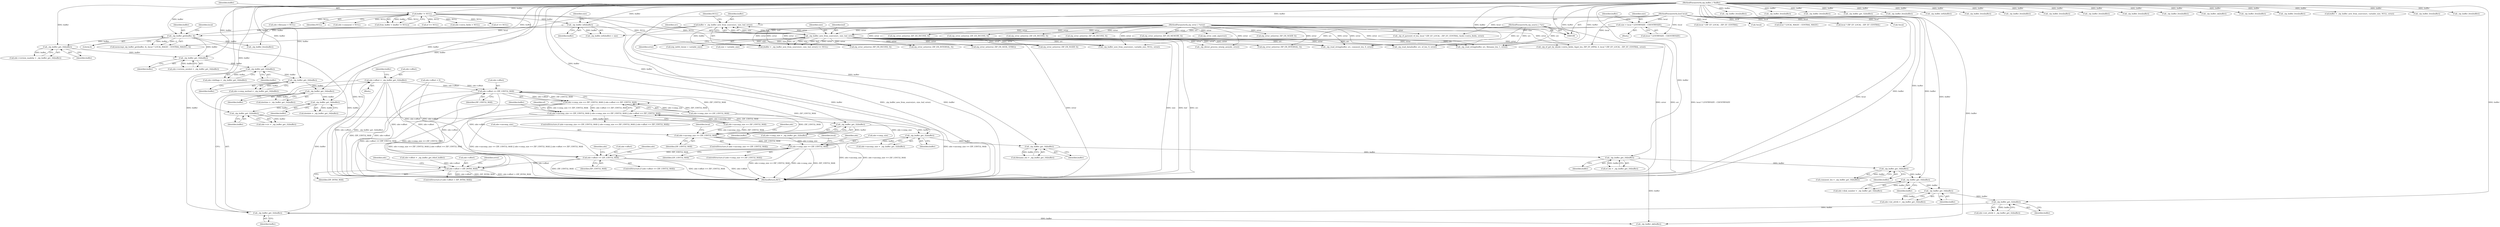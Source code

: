 digraph "0_libzip_2217022b7d1142738656d891e00b3d2d9179b796@pointer" {
"1000319" [label="(Call,zde->offset = _zip_buffer_get_32(buffer))"];
"1000323" [label="(Call,_zip_buffer_get_32(buffer))"];
"1000317" [label="(Call,_zip_buffer_get_32(buffer))"];
"1000311" [label="(Call,_zip_buffer_get_16(buffer))"];
"1000305" [label="(Call,_zip_buffer_get_16(buffer))"];
"1000299" [label="(Call,_zip_buffer_get_16(buffer))"];
"1000267" [label="(Call,_zip_buffer_get_16(buffer))"];
"1000263" [label="(Call,_zip_buffer_get_16(buffer))"];
"1000259" [label="(Call,_zip_buffer_get_32(buffer))"];
"1000253" [label="(Call,_zip_buffer_get_32(buffer))"];
"1000247" [label="(Call,_zip_buffer_get_32(buffer))"];
"1000234" [label="(Call,_zip_buffer_get_16(buffer))"];
"1000230" [label="(Call,_zip_buffer_get_16(buffer))"];
"1000226" [label="(Call,_zip_buffer_get_16(buffer))"];
"1000220" [label="(Call,_zip_buffer_get_16(buffer))"];
"1000214" [label="(Call,_zip_buffer_get_16(buffer))"];
"1000202" [label="(Call,_zip_buffer_get_16(buffer))"];
"1000170" [label="(Call,_zip_buffer_get(buffer, 4))"];
"1000140" [label="(Call,_zip_buffer_left(buffer))"];
"1000126" [label="(Call,buffer != NULL)"];
"1000111" [label="(MethodParameterIn,zip_buffer_t *buffer)"];
"1000155" [label="(Call,buffer = _zip_buffer_new_from_source(src, size, buf, error))"];
"1000157" [label="(Call,_zip_buffer_new_from_source(src, size, buf, error))"];
"1000110" [label="(MethodParameterIn,zip_source_t *src)"];
"1000129" [label="(Call,size = local ? LENTRYSIZE : CDENTRYSIZE)"];
"1000112" [label="(MethodParameterIn,bool local)"];
"1000113" [label="(MethodParameterIn,zip_error_t *error)"];
"1000656" [label="(Call,zde->offset == ZIP_UINT32_MAX)"];
"1000650" [label="(Call,zde->comp_size == ZIP_UINT32_MAX || zde->offset == ZIP_UINT32_MAX)"];
"1000644" [label="(Call,zde->uncomp_size == ZIP_UINT32_MAX || zde->comp_size == ZIP_UINT32_MAX || zde->offset == ZIP_UINT32_MAX)"];
"1000719" [label="(Call,zde->uncomp_size == ZIP_UINT32_MAX)"];
"1000740" [label="(Call,zde->comp_size == ZIP_UINT32_MAX)"];
"1000756" [label="(Call,zde->offset == ZIP_UINT32_MAX)"];
"1000826" [label="(Call,zde->offset > ZIP_INT64_MAX)"];
"1000761" [label="(Call,zde->offset = _zip_buffer_get_64(ef_buffer))"];
"1000230" [label="(Call,_zip_buffer_get_16(buffer))"];
"1000114" [label="(Block,)"];
"1000741" [label="(Call,zde->comp_size)"];
"1000386" [label="(Call,zde->comment = NULL)"];
"1000124" [label="(Call,from_buffer = (buffer != NULL))"];
"1000131" [label="(Call,local ? LENTRYSIZE : CDENTRYSIZE)"];
"1000171" [label="(Identifier,buffer)"];
"1000552" [label="(Call,_zip_buffer_free(buffer))"];
"1000753" [label="(Identifier,local)"];
"1000127" [label="(Identifier,buffer)"];
"1000232" [label="(Call,dosdate = _zip_buffer_get_16(buffer))"];
"1000222" [label="(Call,zde->comp_method = _zip_buffer_get_16(buffer))"];
"1000763" [label="(Identifier,zde)"];
"1000689" [label="(Call,_zip_buffer_free(buffer))"];
"1000141" [label="(Identifier,buffer)"];
"1000422" [label="(Call,_zip_buffer_free(buffer))"];
"1000267" [label="(Call,_zip_buffer_get_16(buffer))"];
"1000297" [label="(Call,comment_len = _zip_buffer_get_16(buffer))"];
"1000777" [label="(Call,_zip_buffer_get_32(buffer))"];
"1000757" [label="(Call,zde->offset)"];
"1000296" [label="(Block,)"];
"1000428" [label="(Call,_zip_buffer_new_from_source(src, variable_size, NULL, error))"];
"1000202" [label="(Call,_zip_buffer_get_16(buffer))"];
"1000214" [label="(Call,_zip_buffer_get_16(buffer))"];
"1000719" [label="(Call,zde->uncomp_size == ZIP_UINT32_MAX)"];
"1000500" [label="(Call,_zip_buffer_free(buffer))"];
"1000130" [label="(Identifier,size)"];
"1000172" [label="(Literal,4)"];
"1000306" [label="(Identifier,buffer)"];
"1000536" [label="(Call,local ? ZIP_EF_LOCAL : ZIP_EF_CENTRAL)"];
"1000215" [label="(Identifier,buffer)"];
"1000533" [label="(Call,_zip_ef_parse(ef, ef_len, local ? ZIP_EF_LOCAL : ZIP_EF_CENTRAL, &zde->extra_fields, error))"];
"1000323" [label="(Call,_zip_buffer_get_32(buffer))"];
"1000196" [label="(Call,!local)"];
"1000841" [label="(Call,_zip_dirent_process_winzip_aes(zde, error))"];
"1000234" [label="(Call,_zip_buffer_get_16(buffer))"];
"1000312" [label="(Identifier,buffer)"];
"1000830" [label="(Identifier,ZIP_INT64_MAX)"];
"1000445" [label="(Call,_zip_read_string(buffer, src, filename_len, 1, error))"];
"1000144" [label="(Call,zip_error_set(error, ZIP_ER_NOZIP, 0))"];
"1000263" [label="(Call,_zip_buffer_get_16(buffer))"];
"1000305" [label="(Call,_zip_buffer_get_16(buffer))"];
"1000198" [label="(Call,zde->version_madeby = _zip_buffer_get_16(buffer))"];
"1000744" [label="(Identifier,ZIP_UINT32_MAX)"];
"1000231" [label="(Identifier,buffer)"];
"1000330" [label="(Call,zip_error_set(error, ZIP_ER_INTERNAL, 0))"];
"1000155" [label="(Call,buffer = _zip_buffer_new_from_source(src, size, buf, error))"];
"1000161" [label="(Identifier,error)"];
"1000650" [label="(Call,zde->comp_size == ZIP_UINT32_MAX || zde->offset == ZIP_UINT32_MAX)"];
"1000126" [label="(Call,buffer != NULL)"];
"1000832" [label="(Call,zip_error_set(error, ZIP_ER_SEEK, EFBIG))"];
"1000833" [label="(Identifier,error)"];
"1000324" [label="(Identifier,buffer)"];
"1000645" [label="(Call,zde->uncomp_size == ZIP_UINT32_MAX)"];
"1000409" [label="(Call,_zip_buffer_left(buffer))"];
"1000713" [label="(Call,_zip_buffer_free(buffer))"];
"1000159" [label="(Identifier,size)"];
"1000188" [label="(Call,_zip_buffer_free(buffer))"];
"1000675" [label="(Call,local ? ZIP_EF_LOCAL : ZIP_EF_CENTRAL)"];
"1000311" [label="(Call,_zip_buffer_get_16(buffer))"];
"1000265" [label="(Call,ef_len = _zip_buffer_get_16(buffer))"];
"1000667" [label="(Call,_zip_ef_get_by_id(zde->extra_fields, &got_len, ZIP_EF_ZIP64, 0, local ? ZIP_EF_LOCAL : ZIP_EF_CENTRAL, error))"];
"1000255" [label="(Call,zde->uncomp_size = _zip_buffer_get_32(buffer))"];
"1000770" [label="(Identifier,zde)"];
"1000726" [label="(Identifier,zde)"];
"1000814" [label="(Call,_zip_buffer_free(buffer))"];
"1000643" [label="(ControlStructure,if (zde->uncomp_size == ZIP_UINT32_MAX || zde->comp_size == ZIP_UINT32_MAX || zde->offset == ZIP_UINT32_MAX))"];
"1000518" [label="(Call,ef == NULL)"];
"1000248" [label="(Identifier,buffer)"];
"1000162" [label="(Identifier,NULL)"];
"1000260" [label="(Identifier,buffer)"];
"1000226" [label="(Call,_zip_buffer_get_16(buffer))"];
"1000794" [label="(Call,_zip_buffer_free(buffer))"];
"1000154" [label="(Call,(buffer = _zip_buffer_new_from_source(src, size, buf, error)) == NULL)"];
"1000784" [label="(Call,zip_error_set(error, ZIP_ER_INCONS, 0))"];
"1000307" [label="(Call,zde->int_attrib = _zip_buffer_get_16(buffer))"];
"1000618" [label="(Call,_zip_buffer_free(buffer))"];
"1000842" [label="(Identifier,zde)"];
"1000300" [label="(Identifier,buffer)"];
"1000610" [label="(Call,zip_error_set(error, ZIP_ER_INCONS, 0))"];
"1000723" [label="(Identifier,ZIP_UINT32_MAX)"];
"1000752" [label="(Call,!local)"];
"1000718" [label="(ControlStructure,if (zde->uncomp_size == ZIP_UINT32_MAX))"];
"1000747" [label="(Identifier,zde)"];
"1000825" [label="(ControlStructure,if (zde->offset > ZIP_INT64_MAX))"];
"1000526" [label="(Call,_zip_buffer_free(buffer))"];
"1000160" [label="(Identifier,buf)"];
"1000112" [label="(MethodParameterIn,bool local)"];
"1000249" [label="(Call,zde->comp_size = _zip_buffer_get_32(buffer))"];
"1000755" [label="(ControlStructure,if (zde->offset == ZIP_UINT32_MAX))"];
"1000129" [label="(Call,size = local ? LENTRYSIZE : CDENTRYSIZE)"];
"1000228" [label="(Call,dostime = _zip_buffer_get_16(buffer))"];
"1000492" [label="(Call,zip_error_set(error, ZIP_ER_INCONS, 0))"];
"1000261" [label="(Call,filename_len = _zip_buffer_get_16(buffer))"];
"1000142" [label="(Identifier,size)"];
"1000110" [label="(MethodParameterIn,zip_source_t *src)"];
"1000868" [label="(MethodReturn,RET)"];
"1000169" [label="(Call,memcmp(_zip_buffer_get(buffer, 4), (local ? LOCAL_MAGIC : CENTRAL_MAGIC), 4))"];
"1000319" [label="(Call,zde->offset = _zip_buffer_get_32(buffer))"];
"1000804" [label="(Identifier,buffer)"];
"1000463" [label="(Call,zip_error_set(error, ZIP_ER_INCONS, 0))"];
"1000158" [label="(Identifier,src)"];
"1000235" [label="(Identifier,buffer)"];
"1000644" [label="(Call,zde->uncomp_size == ZIP_UINT32_MAX || zde->comp_size == ZIP_UINT32_MAX || zde->offset == ZIP_UINT32_MAX)"];
"1000221" [label="(Identifier,buffer)"];
"1000863" [label="(Call,(zip_int64_t)(size + variable_size))"];
"1000720" [label="(Call,zde->uncomp_size)"];
"1000327" [label="(Call,_zip_buffer_ok(buffer))"];
"1000268" [label="(Identifier,buffer)"];
"1000220" [label="(Call,_zip_buffer_get_16(buffer))"];
"1000157" [label="(Call,_zip_buffer_new_from_source(src, size, buf, error))"];
"1000299" [label="(Call,_zip_buffer_get_16(buffer))"];
"1000139" [label="(Call,_zip_buffer_left(buffer) < size)"];
"1000381" [label="(Call,zde->extra_fields = NULL)"];
"1000511" [label="(Call,_zip_read_data(buffer, src, ef_len, 0, error))"];
"1000259" [label="(Call,_zip_buffer_get_32(buffer))"];
"1000806" [label="(Call,zip_error_set(error, ZIP_ER_INTERNAL, 0))"];
"1000113" [label="(MethodParameterIn,zip_error_t *error)"];
"1000136" [label="(Identifier,buffer)"];
"1000328" [label="(Identifier,buffer)"];
"1000210" [label="(Call,zde->version_needed = _zip_buffer_get_16(buffer))"];
"1000301" [label="(Call,zde->disk_number = _zip_buffer_get_16(buffer))"];
"1000471" [label="(Call,_zip_buffer_free(buffer))"];
"1000573" [label="(Call,_zip_read_string(buffer, src, comment_len, 0, error))"];
"1000290" [label="(Call,zde->offset = 0)"];
"1000320" [label="(Call,zde->offset)"];
"1000264" [label="(Identifier,buffer)"];
"1000651" [label="(Call,zde->comp_size == ZIP_UINT32_MAX)"];
"1000656" [label="(Call,zde->offset == ZIP_UINT32_MAX)"];
"1000681" [label="(Call,ef == NULL)"];
"1000803" [label="(Call,_zip_buffer_ok(buffer))"];
"1000732" [label="(Identifier,local)"];
"1000756" [label="(Call,zde->offset == ZIP_UINT32_MAX)"];
"1000589" [label="(Call,_zip_buffer_free(buffer))"];
"1000227" [label="(Identifier,buffer)"];
"1000413" [label="(Call,zip_error_set(error, ZIP_ER_INCONS, 0))"];
"1000318" [label="(Identifier,buffer)"];
"1000180" [label="(Call,zip_error_set(error, ZIP_ER_NOZIP, 0))"];
"1000317" [label="(Call,_zip_buffer_get_32(buffer))"];
"1000827" [label="(Call,zde->offset)"];
"1000216" [label="(Call,zde->bitflags = _zip_buffer_get_16(buffer))"];
"1000140" [label="(Call,_zip_buffer_left(buffer))"];
"1000666" [label="(Identifier,ef)"];
"1000865" [label="(Call,size + variable_size)"];
"1000156" [label="(Identifier,buffer)"];
"1000740" [label="(Call,zde->comp_size == ZIP_UINT32_MAX)"];
"1000376" [label="(Call,zde->filename = NULL)"];
"1000739" [label="(ControlStructure,if (zde->comp_size == ZIP_UINT32_MAX))"];
"1000253" [label="(Call,_zip_buffer_get_32(buffer))"];
"1000203" [label="(Identifier,buffer)"];
"1000243" [label="(Call,zde->crc = _zip_buffer_get_32(buffer))"];
"1000660" [label="(Identifier,ZIP_UINT32_MAX)"];
"1000170" [label="(Call,_zip_buffer_get(buffer, 4))"];
"1000826" [label="(Call,zde->offset > ZIP_INT64_MAX)"];
"1000254" [label="(Identifier,buffer)"];
"1000174" [label="(Identifier,local)"];
"1000760" [label="(Identifier,ZIP_UINT32_MAX)"];
"1000705" [label="(Call,zip_error_set(error, ZIP_ER_MEMORY, 0))"];
"1000247" [label="(Call,_zip_buffer_get_32(buffer))"];
"1000823" [label="(Call,_zip_buffer_free(buffer))"];
"1000173" [label="(Call,local ? LOCAL_MAGIC : CENTRAL_MAGIC)"];
"1000426" [label="(Call,buffer = _zip_buffer_new_from_source(src, variable_size, NULL, error))"];
"1000111" [label="(MethodParameterIn,zip_buffer_t *buffer)"];
"1000313" [label="(Call,zde->ext_attrib = _zip_buffer_get_32(buffer))"];
"1000657" [label="(Call,zde->offset)"];
"1000338" [label="(Call,_zip_buffer_free(buffer))"];
"1000459" [label="(Call,zip_error_code_zip(error))"];
"1000128" [label="(Identifier,NULL)"];
"1000849" [label="(Call,_zip_buffer_free(buffer))"];
"1000319" -> "1000296"  [label="AST: "];
"1000319" -> "1000323"  [label="CFG: "];
"1000320" -> "1000319"  [label="AST: "];
"1000323" -> "1000319"  [label="AST: "];
"1000328" -> "1000319"  [label="CFG: "];
"1000319" -> "1000868"  [label="DDG: _zip_buffer_get_32(buffer)"];
"1000319" -> "1000868"  [label="DDG: zde->offset"];
"1000323" -> "1000319"  [label="DDG: buffer"];
"1000319" -> "1000656"  [label="DDG: zde->offset"];
"1000319" -> "1000756"  [label="DDG: zde->offset"];
"1000319" -> "1000826"  [label="DDG: zde->offset"];
"1000323" -> "1000324"  [label="CFG: "];
"1000324" -> "1000323"  [label="AST: "];
"1000317" -> "1000323"  [label="DDG: buffer"];
"1000111" -> "1000323"  [label="DDG: buffer"];
"1000323" -> "1000327"  [label="DDG: buffer"];
"1000317" -> "1000313"  [label="AST: "];
"1000317" -> "1000318"  [label="CFG: "];
"1000318" -> "1000317"  [label="AST: "];
"1000313" -> "1000317"  [label="CFG: "];
"1000317" -> "1000313"  [label="DDG: buffer"];
"1000311" -> "1000317"  [label="DDG: buffer"];
"1000111" -> "1000317"  [label="DDG: buffer"];
"1000311" -> "1000307"  [label="AST: "];
"1000311" -> "1000312"  [label="CFG: "];
"1000312" -> "1000311"  [label="AST: "];
"1000307" -> "1000311"  [label="CFG: "];
"1000311" -> "1000307"  [label="DDG: buffer"];
"1000305" -> "1000311"  [label="DDG: buffer"];
"1000111" -> "1000311"  [label="DDG: buffer"];
"1000305" -> "1000301"  [label="AST: "];
"1000305" -> "1000306"  [label="CFG: "];
"1000306" -> "1000305"  [label="AST: "];
"1000301" -> "1000305"  [label="CFG: "];
"1000305" -> "1000301"  [label="DDG: buffer"];
"1000299" -> "1000305"  [label="DDG: buffer"];
"1000111" -> "1000305"  [label="DDG: buffer"];
"1000299" -> "1000297"  [label="AST: "];
"1000299" -> "1000300"  [label="CFG: "];
"1000300" -> "1000299"  [label="AST: "];
"1000297" -> "1000299"  [label="CFG: "];
"1000299" -> "1000297"  [label="DDG: buffer"];
"1000267" -> "1000299"  [label="DDG: buffer"];
"1000111" -> "1000299"  [label="DDG: buffer"];
"1000267" -> "1000265"  [label="AST: "];
"1000267" -> "1000268"  [label="CFG: "];
"1000268" -> "1000267"  [label="AST: "];
"1000265" -> "1000267"  [label="CFG: "];
"1000267" -> "1000265"  [label="DDG: buffer"];
"1000263" -> "1000267"  [label="DDG: buffer"];
"1000111" -> "1000267"  [label="DDG: buffer"];
"1000267" -> "1000327"  [label="DDG: buffer"];
"1000263" -> "1000261"  [label="AST: "];
"1000263" -> "1000264"  [label="CFG: "];
"1000264" -> "1000263"  [label="AST: "];
"1000261" -> "1000263"  [label="CFG: "];
"1000263" -> "1000261"  [label="DDG: buffer"];
"1000259" -> "1000263"  [label="DDG: buffer"];
"1000111" -> "1000263"  [label="DDG: buffer"];
"1000259" -> "1000255"  [label="AST: "];
"1000259" -> "1000260"  [label="CFG: "];
"1000260" -> "1000259"  [label="AST: "];
"1000255" -> "1000259"  [label="CFG: "];
"1000259" -> "1000255"  [label="DDG: buffer"];
"1000253" -> "1000259"  [label="DDG: buffer"];
"1000111" -> "1000259"  [label="DDG: buffer"];
"1000253" -> "1000249"  [label="AST: "];
"1000253" -> "1000254"  [label="CFG: "];
"1000254" -> "1000253"  [label="AST: "];
"1000249" -> "1000253"  [label="CFG: "];
"1000253" -> "1000249"  [label="DDG: buffer"];
"1000247" -> "1000253"  [label="DDG: buffer"];
"1000111" -> "1000253"  [label="DDG: buffer"];
"1000247" -> "1000243"  [label="AST: "];
"1000247" -> "1000248"  [label="CFG: "];
"1000248" -> "1000247"  [label="AST: "];
"1000243" -> "1000247"  [label="CFG: "];
"1000247" -> "1000243"  [label="DDG: buffer"];
"1000234" -> "1000247"  [label="DDG: buffer"];
"1000111" -> "1000247"  [label="DDG: buffer"];
"1000234" -> "1000232"  [label="AST: "];
"1000234" -> "1000235"  [label="CFG: "];
"1000235" -> "1000234"  [label="AST: "];
"1000232" -> "1000234"  [label="CFG: "];
"1000234" -> "1000232"  [label="DDG: buffer"];
"1000230" -> "1000234"  [label="DDG: buffer"];
"1000111" -> "1000234"  [label="DDG: buffer"];
"1000230" -> "1000228"  [label="AST: "];
"1000230" -> "1000231"  [label="CFG: "];
"1000231" -> "1000230"  [label="AST: "];
"1000228" -> "1000230"  [label="CFG: "];
"1000230" -> "1000228"  [label="DDG: buffer"];
"1000226" -> "1000230"  [label="DDG: buffer"];
"1000111" -> "1000230"  [label="DDG: buffer"];
"1000226" -> "1000222"  [label="AST: "];
"1000226" -> "1000227"  [label="CFG: "];
"1000227" -> "1000226"  [label="AST: "];
"1000222" -> "1000226"  [label="CFG: "];
"1000226" -> "1000222"  [label="DDG: buffer"];
"1000220" -> "1000226"  [label="DDG: buffer"];
"1000111" -> "1000226"  [label="DDG: buffer"];
"1000220" -> "1000216"  [label="AST: "];
"1000220" -> "1000221"  [label="CFG: "];
"1000221" -> "1000220"  [label="AST: "];
"1000216" -> "1000220"  [label="CFG: "];
"1000220" -> "1000216"  [label="DDG: buffer"];
"1000214" -> "1000220"  [label="DDG: buffer"];
"1000111" -> "1000220"  [label="DDG: buffer"];
"1000214" -> "1000210"  [label="AST: "];
"1000214" -> "1000215"  [label="CFG: "];
"1000215" -> "1000214"  [label="AST: "];
"1000210" -> "1000214"  [label="CFG: "];
"1000214" -> "1000210"  [label="DDG: buffer"];
"1000202" -> "1000214"  [label="DDG: buffer"];
"1000170" -> "1000214"  [label="DDG: buffer"];
"1000111" -> "1000214"  [label="DDG: buffer"];
"1000202" -> "1000198"  [label="AST: "];
"1000202" -> "1000203"  [label="CFG: "];
"1000203" -> "1000202"  [label="AST: "];
"1000198" -> "1000202"  [label="CFG: "];
"1000202" -> "1000198"  [label="DDG: buffer"];
"1000170" -> "1000202"  [label="DDG: buffer"];
"1000111" -> "1000202"  [label="DDG: buffer"];
"1000170" -> "1000169"  [label="AST: "];
"1000170" -> "1000172"  [label="CFG: "];
"1000171" -> "1000170"  [label="AST: "];
"1000172" -> "1000170"  [label="AST: "];
"1000174" -> "1000170"  [label="CFG: "];
"1000170" -> "1000868"  [label="DDG: buffer"];
"1000170" -> "1000169"  [label="DDG: buffer"];
"1000170" -> "1000169"  [label="DDG: 4"];
"1000140" -> "1000170"  [label="DDG: buffer"];
"1000155" -> "1000170"  [label="DDG: buffer"];
"1000111" -> "1000170"  [label="DDG: buffer"];
"1000170" -> "1000188"  [label="DDG: buffer"];
"1000140" -> "1000139"  [label="AST: "];
"1000140" -> "1000141"  [label="CFG: "];
"1000141" -> "1000140"  [label="AST: "];
"1000142" -> "1000140"  [label="CFG: "];
"1000140" -> "1000868"  [label="DDG: buffer"];
"1000140" -> "1000139"  [label="DDG: buffer"];
"1000126" -> "1000140"  [label="DDG: buffer"];
"1000111" -> "1000140"  [label="DDG: buffer"];
"1000126" -> "1000124"  [label="AST: "];
"1000126" -> "1000128"  [label="CFG: "];
"1000127" -> "1000126"  [label="AST: "];
"1000128" -> "1000126"  [label="AST: "];
"1000124" -> "1000126"  [label="CFG: "];
"1000126" -> "1000868"  [label="DDG: NULL"];
"1000126" -> "1000124"  [label="DDG: buffer"];
"1000126" -> "1000124"  [label="DDG: NULL"];
"1000111" -> "1000126"  [label="DDG: buffer"];
"1000126" -> "1000154"  [label="DDG: NULL"];
"1000126" -> "1000376"  [label="DDG: NULL"];
"1000126" -> "1000381"  [label="DDG: NULL"];
"1000126" -> "1000386"  [label="DDG: NULL"];
"1000126" -> "1000428"  [label="DDG: NULL"];
"1000126" -> "1000518"  [label="DDG: NULL"];
"1000126" -> "1000681"  [label="DDG: NULL"];
"1000111" -> "1000108"  [label="AST: "];
"1000111" -> "1000868"  [label="DDG: buffer"];
"1000111" -> "1000155"  [label="DDG: buffer"];
"1000111" -> "1000188"  [label="DDG: buffer"];
"1000111" -> "1000327"  [label="DDG: buffer"];
"1000111" -> "1000338"  [label="DDG: buffer"];
"1000111" -> "1000409"  [label="DDG: buffer"];
"1000111" -> "1000422"  [label="DDG: buffer"];
"1000111" -> "1000426"  [label="DDG: buffer"];
"1000111" -> "1000445"  [label="DDG: buffer"];
"1000111" -> "1000471"  [label="DDG: buffer"];
"1000111" -> "1000500"  [label="DDG: buffer"];
"1000111" -> "1000511"  [label="DDG: buffer"];
"1000111" -> "1000526"  [label="DDG: buffer"];
"1000111" -> "1000552"  [label="DDG: buffer"];
"1000111" -> "1000573"  [label="DDG: buffer"];
"1000111" -> "1000589"  [label="DDG: buffer"];
"1000111" -> "1000618"  [label="DDG: buffer"];
"1000111" -> "1000689"  [label="DDG: buffer"];
"1000111" -> "1000713"  [label="DDG: buffer"];
"1000111" -> "1000777"  [label="DDG: buffer"];
"1000111" -> "1000794"  [label="DDG: buffer"];
"1000111" -> "1000803"  [label="DDG: buffer"];
"1000111" -> "1000814"  [label="DDG: buffer"];
"1000111" -> "1000823"  [label="DDG: buffer"];
"1000111" -> "1000849"  [label="DDG: buffer"];
"1000155" -> "1000154"  [label="AST: "];
"1000155" -> "1000157"  [label="CFG: "];
"1000156" -> "1000155"  [label="AST: "];
"1000157" -> "1000155"  [label="AST: "];
"1000162" -> "1000155"  [label="CFG: "];
"1000155" -> "1000868"  [label="DDG: _zip_buffer_new_from_source(src, size, buf, error)"];
"1000155" -> "1000868"  [label="DDG: buffer"];
"1000155" -> "1000154"  [label="DDG: buffer"];
"1000157" -> "1000155"  [label="DDG: src"];
"1000157" -> "1000155"  [label="DDG: size"];
"1000157" -> "1000155"  [label="DDG: buf"];
"1000157" -> "1000155"  [label="DDG: error"];
"1000157" -> "1000161"  [label="CFG: "];
"1000158" -> "1000157"  [label="AST: "];
"1000159" -> "1000157"  [label="AST: "];
"1000160" -> "1000157"  [label="AST: "];
"1000161" -> "1000157"  [label="AST: "];
"1000157" -> "1000868"  [label="DDG: size"];
"1000157" -> "1000868"  [label="DDG: buf"];
"1000157" -> "1000868"  [label="DDG: src"];
"1000157" -> "1000868"  [label="DDG: error"];
"1000157" -> "1000154"  [label="DDG: src"];
"1000157" -> "1000154"  [label="DDG: size"];
"1000157" -> "1000154"  [label="DDG: buf"];
"1000157" -> "1000154"  [label="DDG: error"];
"1000110" -> "1000157"  [label="DDG: src"];
"1000129" -> "1000157"  [label="DDG: size"];
"1000113" -> "1000157"  [label="DDG: error"];
"1000157" -> "1000180"  [label="DDG: error"];
"1000157" -> "1000330"  [label="DDG: error"];
"1000157" -> "1000413"  [label="DDG: error"];
"1000157" -> "1000428"  [label="DDG: src"];
"1000157" -> "1000428"  [label="DDG: error"];
"1000157" -> "1000445"  [label="DDG: src"];
"1000157" -> "1000445"  [label="DDG: error"];
"1000157" -> "1000511"  [label="DDG: src"];
"1000157" -> "1000511"  [label="DDG: error"];
"1000157" -> "1000573"  [label="DDG: src"];
"1000157" -> "1000573"  [label="DDG: error"];
"1000157" -> "1000667"  [label="DDG: error"];
"1000157" -> "1000806"  [label="DDG: error"];
"1000157" -> "1000832"  [label="DDG: error"];
"1000157" -> "1000841"  [label="DDG: error"];
"1000157" -> "1000863"  [label="DDG: size"];
"1000157" -> "1000865"  [label="DDG: size"];
"1000110" -> "1000108"  [label="AST: "];
"1000110" -> "1000868"  [label="DDG: src"];
"1000110" -> "1000428"  [label="DDG: src"];
"1000110" -> "1000445"  [label="DDG: src"];
"1000110" -> "1000511"  [label="DDG: src"];
"1000110" -> "1000573"  [label="DDG: src"];
"1000129" -> "1000114"  [label="AST: "];
"1000129" -> "1000131"  [label="CFG: "];
"1000130" -> "1000129"  [label="AST: "];
"1000131" -> "1000129"  [label="AST: "];
"1000136" -> "1000129"  [label="CFG: "];
"1000129" -> "1000868"  [label="DDG: local ? LENTRYSIZE : CDENTRYSIZE"];
"1000112" -> "1000129"  [label="DDG: local"];
"1000129" -> "1000139"  [label="DDG: size"];
"1000112" -> "1000108"  [label="AST: "];
"1000112" -> "1000868"  [label="DDG: local"];
"1000112" -> "1000131"  [label="DDG: local"];
"1000112" -> "1000169"  [label="DDG: local"];
"1000112" -> "1000173"  [label="DDG: local"];
"1000112" -> "1000196"  [label="DDG: local"];
"1000112" -> "1000533"  [label="DDG: local"];
"1000112" -> "1000536"  [label="DDG: local"];
"1000112" -> "1000667"  [label="DDG: local"];
"1000112" -> "1000675"  [label="DDG: local"];
"1000112" -> "1000752"  [label="DDG: local"];
"1000113" -> "1000108"  [label="AST: "];
"1000113" -> "1000868"  [label="DDG: error"];
"1000113" -> "1000144"  [label="DDG: error"];
"1000113" -> "1000180"  [label="DDG: error"];
"1000113" -> "1000330"  [label="DDG: error"];
"1000113" -> "1000413"  [label="DDG: error"];
"1000113" -> "1000428"  [label="DDG: error"];
"1000113" -> "1000445"  [label="DDG: error"];
"1000113" -> "1000459"  [label="DDG: error"];
"1000113" -> "1000463"  [label="DDG: error"];
"1000113" -> "1000492"  [label="DDG: error"];
"1000113" -> "1000511"  [label="DDG: error"];
"1000113" -> "1000533"  [label="DDG: error"];
"1000113" -> "1000573"  [label="DDG: error"];
"1000113" -> "1000610"  [label="DDG: error"];
"1000113" -> "1000667"  [label="DDG: error"];
"1000113" -> "1000705"  [label="DDG: error"];
"1000113" -> "1000784"  [label="DDG: error"];
"1000113" -> "1000806"  [label="DDG: error"];
"1000113" -> "1000832"  [label="DDG: error"];
"1000113" -> "1000841"  [label="DDG: error"];
"1000656" -> "1000650"  [label="AST: "];
"1000656" -> "1000660"  [label="CFG: "];
"1000657" -> "1000656"  [label="AST: "];
"1000660" -> "1000656"  [label="AST: "];
"1000650" -> "1000656"  [label="CFG: "];
"1000656" -> "1000868"  [label="DDG: ZIP_UINT32_MAX"];
"1000656" -> "1000868"  [label="DDG: zde->offset"];
"1000656" -> "1000650"  [label="DDG: zde->offset"];
"1000656" -> "1000650"  [label="DDG: ZIP_UINT32_MAX"];
"1000290" -> "1000656"  [label="DDG: zde->offset"];
"1000651" -> "1000656"  [label="DDG: ZIP_UINT32_MAX"];
"1000656" -> "1000719"  [label="DDG: ZIP_UINT32_MAX"];
"1000656" -> "1000756"  [label="DDG: zde->offset"];
"1000656" -> "1000826"  [label="DDG: zde->offset"];
"1000650" -> "1000644"  [label="AST: "];
"1000650" -> "1000651"  [label="CFG: "];
"1000651" -> "1000650"  [label="AST: "];
"1000644" -> "1000650"  [label="CFG: "];
"1000650" -> "1000868"  [label="DDG: zde->offset == ZIP_UINT32_MAX"];
"1000650" -> "1000868"  [label="DDG: zde->comp_size == ZIP_UINT32_MAX"];
"1000650" -> "1000644"  [label="DDG: zde->comp_size == ZIP_UINT32_MAX"];
"1000650" -> "1000644"  [label="DDG: zde->offset == ZIP_UINT32_MAX"];
"1000651" -> "1000650"  [label="DDG: zde->comp_size"];
"1000651" -> "1000650"  [label="DDG: ZIP_UINT32_MAX"];
"1000644" -> "1000643"  [label="AST: "];
"1000644" -> "1000645"  [label="CFG: "];
"1000645" -> "1000644"  [label="AST: "];
"1000666" -> "1000644"  [label="CFG: "];
"1000804" -> "1000644"  [label="CFG: "];
"1000644" -> "1000868"  [label="DDG: zde->comp_size == ZIP_UINT32_MAX || zde->offset == ZIP_UINT32_MAX"];
"1000644" -> "1000868"  [label="DDG: zde->uncomp_size == ZIP_UINT32_MAX || zde->comp_size == ZIP_UINT32_MAX || zde->offset == ZIP_UINT32_MAX"];
"1000644" -> "1000868"  [label="DDG: zde->uncomp_size == ZIP_UINT32_MAX"];
"1000645" -> "1000644"  [label="DDG: zde->uncomp_size"];
"1000645" -> "1000644"  [label="DDG: ZIP_UINT32_MAX"];
"1000719" -> "1000718"  [label="AST: "];
"1000719" -> "1000723"  [label="CFG: "];
"1000720" -> "1000719"  [label="AST: "];
"1000723" -> "1000719"  [label="AST: "];
"1000726" -> "1000719"  [label="CFG: "];
"1000732" -> "1000719"  [label="CFG: "];
"1000719" -> "1000868"  [label="DDG: zde->uncomp_size"];
"1000719" -> "1000868"  [label="DDG: zde->uncomp_size == ZIP_UINT32_MAX"];
"1000645" -> "1000719"  [label="DDG: zde->uncomp_size"];
"1000645" -> "1000719"  [label="DDG: ZIP_UINT32_MAX"];
"1000651" -> "1000719"  [label="DDG: ZIP_UINT32_MAX"];
"1000719" -> "1000740"  [label="DDG: ZIP_UINT32_MAX"];
"1000740" -> "1000739"  [label="AST: "];
"1000740" -> "1000744"  [label="CFG: "];
"1000741" -> "1000740"  [label="AST: "];
"1000744" -> "1000740"  [label="AST: "];
"1000747" -> "1000740"  [label="CFG: "];
"1000753" -> "1000740"  [label="CFG: "];
"1000740" -> "1000868"  [label="DDG: ZIP_UINT32_MAX"];
"1000740" -> "1000868"  [label="DDG: zde->comp_size == ZIP_UINT32_MAX"];
"1000740" -> "1000868"  [label="DDG: zde->comp_size"];
"1000651" -> "1000740"  [label="DDG: zde->comp_size"];
"1000249" -> "1000740"  [label="DDG: zde->comp_size"];
"1000740" -> "1000756"  [label="DDG: ZIP_UINT32_MAX"];
"1000756" -> "1000755"  [label="AST: "];
"1000756" -> "1000760"  [label="CFG: "];
"1000757" -> "1000756"  [label="AST: "];
"1000760" -> "1000756"  [label="AST: "];
"1000763" -> "1000756"  [label="CFG: "];
"1000770" -> "1000756"  [label="CFG: "];
"1000756" -> "1000868"  [label="DDG: zde->offset"];
"1000756" -> "1000868"  [label="DDG: ZIP_UINT32_MAX"];
"1000756" -> "1000868"  [label="DDG: zde->offset == ZIP_UINT32_MAX"];
"1000290" -> "1000756"  [label="DDG: zde->offset"];
"1000756" -> "1000826"  [label="DDG: zde->offset"];
"1000826" -> "1000825"  [label="AST: "];
"1000826" -> "1000830"  [label="CFG: "];
"1000827" -> "1000826"  [label="AST: "];
"1000830" -> "1000826"  [label="AST: "];
"1000833" -> "1000826"  [label="CFG: "];
"1000842" -> "1000826"  [label="CFG: "];
"1000826" -> "1000868"  [label="DDG: zde->offset"];
"1000826" -> "1000868"  [label="DDG: ZIP_INT64_MAX"];
"1000826" -> "1000868"  [label="DDG: zde->offset > ZIP_INT64_MAX"];
"1000290" -> "1000826"  [label="DDG: zde->offset"];
"1000761" -> "1000826"  [label="DDG: zde->offset"];
}
